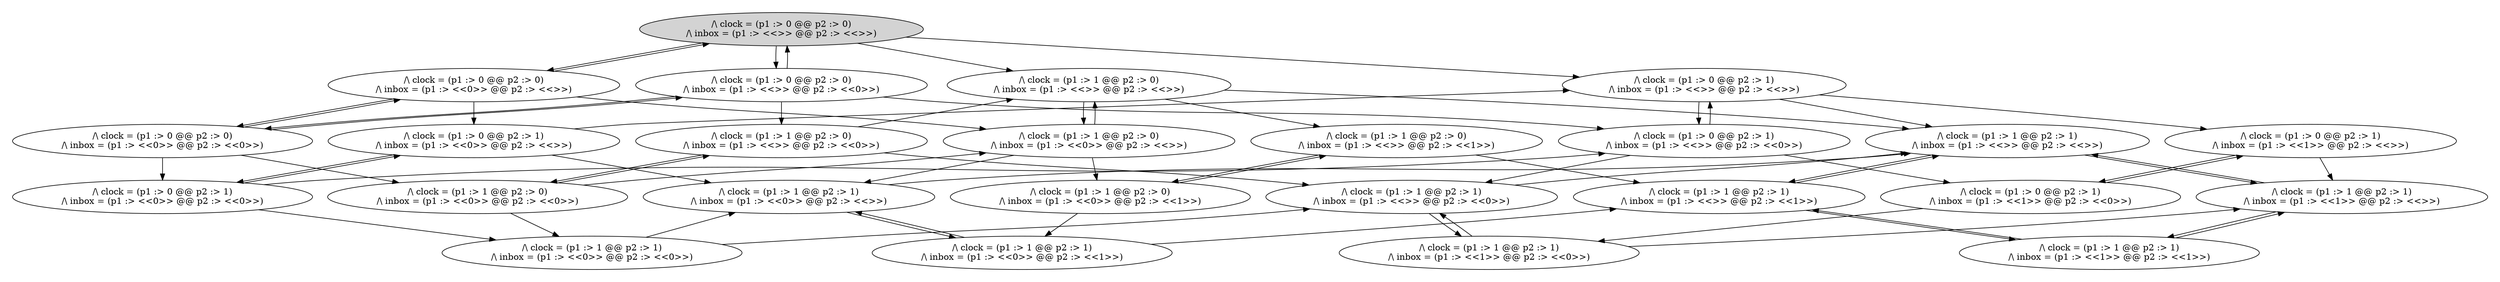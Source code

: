 strict digraph DiskGraph {
nodesep=0.35;
subgraph cluster_graph {
color="white";
1117247565256166900 [label="/\\ clock = (p1 :> 0 @@ p2 :> 0)\n/\\ inbox = (p1 :> <<>> @@ p2 :> <<>>)",style = filled]
1117247565256166900 -> 94309712642926366 [label="",color="black",fontcolor="black"];
94309712642926366 [label="/\\ clock = (p1 :> 0 @@ p2 :> 0)\n/\\ inbox = (p1 :> <<>> @@ p2 :> <<0>>)"];
1117247565256166900 -> -5826869374904161439 [label="",color="black",fontcolor="black"];
-5826869374904161439 [label="/\\ clock = (p1 :> 1 @@ p2 :> 0)\n/\\ inbox = (p1 :> <<>> @@ p2 :> <<>>)"];
1117247565256166900 -> -4293186823663826093 [label="",color="black",fontcolor="black"];
-4293186823663826093 [label="/\\ clock = (p1 :> 0 @@ p2 :> 0)\n/\\ inbox = (p1 :> <<0>> @@ p2 :> <<>>)"];
1117247565256166900 -> 7620310401590058595 [label="",color="black",fontcolor="black"];
7620310401590058595 [label="/\\ clock = (p1 :> 0 @@ p2 :> 1)\n/\\ inbox = (p1 :> <<>> @@ p2 :> <<>>)"];
94309712642926366 -> -1517640247946714453 [label="",color="black",fontcolor="black"];
-1517640247946714453 [label="/\\ clock = (p1 :> 1 @@ p2 :> 0)\n/\\ inbox = (p1 :> <<>> @@ p2 :> <<0>>)"];
94309712642926366 -> 1219353462076268688 [label="",color="black",fontcolor="black"];
1219353462076268688 [label="/\\ clock = (p1 :> 0 @@ p2 :> 0)\n/\\ inbox = (p1 :> <<0>> @@ p2 :> <<0>>)"];
94309712642926366 -> 1117247565256166900 [label="",color="black",fontcolor="black"];
94309712642926366 -> -6778900684687490677 [label="",color="black",fontcolor="black"];
-6778900684687490677 [label="/\\ clock = (p1 :> 0 @@ p2 :> 1)\n/\\ inbox = (p1 :> <<>> @@ p2 :> <<0>>)"];
-5826869374904161439 -> 9212984658755291250 [label="",color="black",fontcolor="black"];
9212984658755291250 [label="/\\ clock = (p1 :> 1 @@ p2 :> 0)\n/\\ inbox = (p1 :> <<>> @@ p2 :> <<1>>)"];
-5826869374904161439 -> 3446596526290161382 [label="",color="black",fontcolor="black"];
3446596526290161382 [label="/\\ clock = (p1 :> 1 @@ p2 :> 0)\n/\\ inbox = (p1 :> <<0>> @@ p2 :> <<>>)"];
-5826869374904161439 -> -3935221939403818762 [label="",color="black",fontcolor="black"];
-3935221939403818762 [label="/\\ clock = (p1 :> 1 @@ p2 :> 1)\n/\\ inbox = (p1 :> <<>> @@ p2 :> <<>>)"];
-4293186823663826093 -> 1219353462076268688 [label="",color="black",fontcolor="black"];
-4293186823663826093 -> 1117247565256166900 [label="",color="black",fontcolor="black"];
-4293186823663826093 -> 3446596526290161382 [label="",color="black",fontcolor="black"];
-4293186823663826093 -> 7262061845742022086 [label="",color="black",fontcolor="black"];
7262061845742022086 [label="/\\ clock = (p1 :> 0 @@ p2 :> 1)\n/\\ inbox = (p1 :> <<0>> @@ p2 :> <<>>)"];
7620310401590058595 -> -6778900684687490677 [label="",color="black",fontcolor="black"];
7620310401590058595 -> -3935221939403818762 [label="",color="black",fontcolor="black"];
7620310401590058595 -> 6412874353133277693 [label="",color="black",fontcolor="black"];
6412874353133277693 [label="/\\ clock = (p1 :> 0 @@ p2 :> 1)\n/\\ inbox = (p1 :> <<1>> @@ p2 :> <<>>)"];
-1517640247946714453 -> 5937557472032575056 [label="",color="black",fontcolor="black"];
5937557472032575056 [label="/\\ clock = (p1 :> 1 @@ p2 :> 0)\n/\\ inbox = (p1 :> <<0>> @@ p2 :> <<0>>)"];
-1517640247946714453 -> -5826869374904161439 [label="",color="black",fontcolor="black"];
-1517640247946714453 -> 5355850526752982078 [label="",color="black",fontcolor="black"];
5355850526752982078 [label="/\\ clock = (p1 :> 1 @@ p2 :> 1)\n/\\ inbox = (p1 :> <<>> @@ p2 :> <<0>>)"];
1219353462076268688 -> 94309712642926366 [label="",color="black",fontcolor="black"];
1219353462076268688 -> 5937557472032575056 [label="",color="black",fontcolor="black"];
1219353462076268688 -> -4293186823663826093 [label="",color="black",fontcolor="black"];
1219353462076268688 -> -336838065919269595 [label="",color="black",fontcolor="black"];
-336838065919269595 [label="/\\ clock = (p1 :> 0 @@ p2 :> 1)\n/\\ inbox = (p1 :> <<0>> @@ p2 :> <<0>>)"];
-6778900684687490677 -> 5355850526752982078 [label="",color="black",fontcolor="black"];
-6778900684687490677 -> 42900330196822608 [label="",color="black",fontcolor="black"];
42900330196822608 [label="/\\ clock = (p1 :> 0 @@ p2 :> 1)\n/\\ inbox = (p1 :> <<1>> @@ p2 :> <<0>>)"];
-6778900684687490677 -> 7620310401590058595 [label="",color="black",fontcolor="black"];
9212984658755291250 -> -4085561390025104247 [label="",color="black",fontcolor="black"];
-4085561390025104247 [label="/\\ clock = (p1 :> 1 @@ p2 :> 0)\n/\\ inbox = (p1 :> <<0>> @@ p2 :> <<1>>)"];
9212984658755291250 -> -2343957384985825561 [label="",color="black",fontcolor="black"];
-2343957384985825561 [label="/\\ clock = (p1 :> 1 @@ p2 :> 1)\n/\\ inbox = (p1 :> <<>> @@ p2 :> <<1>>)"];
3446596526290161382 -> -4085561390025104247 [label="",color="black",fontcolor="black"];
3446596526290161382 -> -5826869374904161439 [label="",color="black",fontcolor="black"];
3446596526290161382 -> -8108930317166745485 [label="",color="black",fontcolor="black"];
-8108930317166745485 [label="/\\ clock = (p1 :> 1 @@ p2 :> 1)\n/\\ inbox = (p1 :> <<0>> @@ p2 :> <<>>)"];
-3935221939403818762 -> -2343957384985825561 [label="",color="black",fontcolor="black"];
-3935221939403818762 -> -5530324494125149112 [label="",color="black",fontcolor="black"];
-5530324494125149112 [label="/\\ clock = (p1 :> 1 @@ p2 :> 1)\n/\\ inbox = (p1 :> <<1>> @@ p2 :> <<>>)"];
7262061845742022086 -> -336838065919269595 [label="",color="black",fontcolor="black"];
7262061845742022086 -> 7620310401590058595 [label="",color="black",fontcolor="black"];
7262061845742022086 -> -8108930317166745485 [label="",color="black",fontcolor="black"];
6412874353133277693 -> 42900330196822608 [label="",color="black",fontcolor="black"];
6412874353133277693 -> -5530324494125149112 [label="",color="black",fontcolor="black"];
5937557472032575056 -> -1517640247946714453 [label="",color="black",fontcolor="black"];
5937557472032575056 -> 3446596526290161382 [label="",color="black",fontcolor="black"];
5937557472032575056 -> -5054941912700007451 [label="",color="black",fontcolor="black"];
-5054941912700007451 [label="/\\ clock = (p1 :> 1 @@ p2 :> 1)\n/\\ inbox = (p1 :> <<0>> @@ p2 :> <<0>>)"];
5355850526752982078 -> 4760897528351016080 [label="",color="black",fontcolor="black"];
4760897528351016080 [label="/\\ clock = (p1 :> 1 @@ p2 :> 1)\n/\\ inbox = (p1 :> <<1>> @@ p2 :> <<0>>)"];
5355850526752982078 -> -3935221939403818762 [label="",color="black",fontcolor="black"];
-336838065919269595 -> -6778900684687490677 [label="",color="black",fontcolor="black"];
-336838065919269595 -> -5054941912700007451 [label="",color="black",fontcolor="black"];
-336838065919269595 -> 7262061845742022086 [label="",color="black",fontcolor="black"];
42900330196822608 -> 4760897528351016080 [label="",color="black",fontcolor="black"];
42900330196822608 -> 6412874353133277693 [label="",color="black",fontcolor="black"];
-4085561390025104247 -> 9212984658755291250 [label="",color="black",fontcolor="black"];
-4085561390025104247 -> 3238765005960585532 [label="",color="black",fontcolor="black"];
3238765005960585532 [label="/\\ clock = (p1 :> 1 @@ p2 :> 1)\n/\\ inbox = (p1 :> <<0>> @@ p2 :> <<1>>)"];
-2343957384985825561 -> -2938245178859540919 [label="",color="black",fontcolor="black"];
-2938245178859540919 [label="/\\ clock = (p1 :> 1 @@ p2 :> 1)\n/\\ inbox = (p1 :> <<1>> @@ p2 :> <<1>>)"];
-2343957384985825561 -> -3935221939403818762 [label="",color="black",fontcolor="black"];
-8108930317166745485 -> 3238765005960585532 [label="",color="black",fontcolor="black"];
-8108930317166745485 -> -3935221939403818762 [label="",color="black",fontcolor="black"];
-5530324494125149112 -> -2938245178859540919 [label="",color="black",fontcolor="black"];
-5530324494125149112 -> -3935221939403818762 [label="",color="black",fontcolor="black"];
-5054941912700007451 -> 5355850526752982078 [label="",color="black",fontcolor="black"];
-5054941912700007451 -> -8108930317166745485 [label="",color="black",fontcolor="black"];
4760897528351016080 -> 5355850526752982078 [label="",color="black",fontcolor="black"];
4760897528351016080 -> -5530324494125149112 [label="",color="black",fontcolor="black"];
3238765005960585532 -> -2343957384985825561 [label="",color="black",fontcolor="black"];
3238765005960585532 -> -8108930317166745485 [label="",color="black",fontcolor="black"];
-2938245178859540919 -> -2343957384985825561 [label="",color="black",fontcolor="black"];
-2938245178859540919 -> -5530324494125149112 [label="",color="black",fontcolor="black"];
{rank = same; 1117247565256166900;}
{rank = same; 7620310401590058595;-5826869374904161439;94309712642926366;-4293186823663826093;}
{rank = same; -6778900684687490677;7262061845742022086;6412874353133277693;-3935221939403818762;-1517640247946714453;3446596526290161382;1219353462076268688;9212984658755291250;}
{rank = same; 5355850526752982078;-8108930317166745485;-5530324494125149112;-2343957384985825561;42900330196822608;-336838065919269595;-4085561390025104247;5937557472032575056;}
{rank = same; -2938245178859540919;4760897528351016080;-5054941912700007451;3238765005960585532;}
}
}